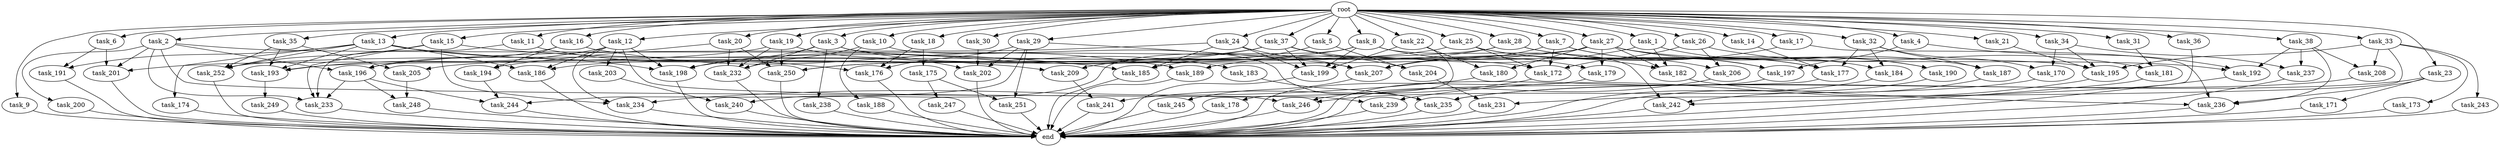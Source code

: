 digraph G {
  root [size="0.000000"];
  task_1 [size="2.048000"];
  task_2 [size="2.048000"];
  task_3 [size="2.048000"];
  task_4 [size="2.048000"];
  task_5 [size="2.048000"];
  task_6 [size="2.048000"];
  task_7 [size="2.048000"];
  task_8 [size="2.048000"];
  task_9 [size="2.048000"];
  task_10 [size="2.048000"];
  task_11 [size="2.048000"];
  task_12 [size="2.048000"];
  task_13 [size="2.048000"];
  task_14 [size="2.048000"];
  task_15 [size="2.048000"];
  task_16 [size="2.048000"];
  task_17 [size="2.048000"];
  task_18 [size="2.048000"];
  task_19 [size="2.048000"];
  task_20 [size="2.048000"];
  task_21 [size="2.048000"];
  task_22 [size="2.048000"];
  task_23 [size="2.048000"];
  task_24 [size="2.048000"];
  task_25 [size="2.048000"];
  task_26 [size="2.048000"];
  task_27 [size="2.048000"];
  task_28 [size="2.048000"];
  task_29 [size="2.048000"];
  task_30 [size="2.048000"];
  task_31 [size="2.048000"];
  task_32 [size="2.048000"];
  task_33 [size="2.048000"];
  task_34 [size="2.048000"];
  task_35 [size="2.048000"];
  task_36 [size="2.048000"];
  task_37 [size="2.048000"];
  task_38 [size="2.048000"];
  task_170 [size="343597383.680000"];
  task_171 [size="1391569403.904000"];
  task_172 [size="4793183502.336000"];
  task_173 [size="841813590.016000"];
  task_174 [size="68719476.736000"];
  task_175 [size="618475290.624000"];
  task_176 [size="1168231104.512000"];
  task_177 [size="3058016714.752000"];
  task_178 [size="1391569403.904000"];
  task_179 [size="1786706395.136000"];
  task_180 [size="1460288880.640000"];
  task_181 [size="1546188226.560000"];
  task_182 [size="1786706395.136000"];
  task_183 [size="429496729.600000"];
  task_184 [size="498216206.336000"];
  task_185 [size="858993459.200000"];
  task_186 [size="1236950581.248000"];
  task_187 [size="137438953.472000"];
  task_188 [size="274877906.944000"];
  task_189 [size="1236950581.248000"];
  task_190 [size="687194767.360000"];
  task_191 [size="223338299.392000"];
  task_192 [size="1529008357.376000"];
  task_193 [size="1185410973.696000"];
  task_194 [size="1717986918.400000"];
  task_195 [size="2645699854.336000"];
  task_196 [size="1735166787.584000"];
  task_197 [size="2628519985.152000"];
  task_198 [size="2284922601.472000"];
  task_199 [size="4483945857.024000"];
  task_200 [size="841813590.016000"];
  task_201 [size="2095944040.448000"];
  task_202 [size="1649267441.664000"];
  task_203 [size="68719476.736000"];
  task_204 [size="2147483648.000000"];
  task_205 [size="2336462209.024000"];
  task_206 [size="3109556322.304000"];
  task_207 [size="1666447310.848000"];
  task_208 [size="2233382993.920000"];
  task_209 [size="498216206.336000"];
  task_231 [size="1116691496.960000"];
  task_232 [size="2903397892.096000"];
  task_233 [size="2113123909.632000"];
  task_234 [size="1614907703.296000"];
  task_235 [size="2714419331.072000"];
  task_236 [size="4157528342.528000"];
  task_237 [size="1666447310.848000"];
  task_238 [size="429496729.600000"];
  task_239 [size="910533066.752000"];
  task_240 [size="2491081031.680000"];
  task_241 [size="3109556322.304000"];
  task_242 [size="4535485464.576000"];
  task_243 [size="841813590.016000"];
  task_244 [size="1546188226.560000"];
  task_245 [size="1717986918.400000"];
  task_246 [size="1735166787.584000"];
  task_247 [size="68719476.736000"];
  task_248 [size="1683627180.032000"];
  task_249 [size="1099511627.776000"];
  task_250 [size="3985729650.688000"];
  task_251 [size="343597383.680000"];
  task_252 [size="910533066.752000"];
  end [size="0.000000"];

  root -> task_1 [size="1.000000"];
  root -> task_2 [size="1.000000"];
  root -> task_3 [size="1.000000"];
  root -> task_4 [size="1.000000"];
  root -> task_5 [size="1.000000"];
  root -> task_6 [size="1.000000"];
  root -> task_7 [size="1.000000"];
  root -> task_8 [size="1.000000"];
  root -> task_9 [size="1.000000"];
  root -> task_10 [size="1.000000"];
  root -> task_11 [size="1.000000"];
  root -> task_12 [size="1.000000"];
  root -> task_13 [size="1.000000"];
  root -> task_14 [size="1.000000"];
  root -> task_15 [size="1.000000"];
  root -> task_16 [size="1.000000"];
  root -> task_17 [size="1.000000"];
  root -> task_18 [size="1.000000"];
  root -> task_19 [size="1.000000"];
  root -> task_20 [size="1.000000"];
  root -> task_21 [size="1.000000"];
  root -> task_22 [size="1.000000"];
  root -> task_23 [size="1.000000"];
  root -> task_24 [size="1.000000"];
  root -> task_25 [size="1.000000"];
  root -> task_26 [size="1.000000"];
  root -> task_27 [size="1.000000"];
  root -> task_28 [size="1.000000"];
  root -> task_29 [size="1.000000"];
  root -> task_30 [size="1.000000"];
  root -> task_31 [size="1.000000"];
  root -> task_32 [size="1.000000"];
  root -> task_33 [size="1.000000"];
  root -> task_34 [size="1.000000"];
  root -> task_35 [size="1.000000"];
  root -> task_36 [size="1.000000"];
  root -> task_37 [size="1.000000"];
  root -> task_38 [size="1.000000"];
  task_1 -> task_182 [size="301989888.000000"];
  task_1 -> task_189 [size="301989888.000000"];
  task_1 -> task_190 [size="301989888.000000"];
  task_2 -> task_172 [size="411041792.000000"];
  task_2 -> task_196 [size="411041792.000000"];
  task_2 -> task_200 [size="411041792.000000"];
  task_2 -> task_201 [size="411041792.000000"];
  task_2 -> task_233 [size="411041792.000000"];
  task_2 -> task_246 [size="411041792.000000"];
  task_3 -> task_183 [size="209715200.000000"];
  task_3 -> task_195 [size="209715200.000000"];
  task_3 -> task_198 [size="209715200.000000"];
  task_3 -> task_232 [size="209715200.000000"];
  task_3 -> task_238 [size="209715200.000000"];
  task_4 -> task_192 [size="33554432.000000"];
  task_4 -> task_197 [size="33554432.000000"];
  task_5 -> task_204 [size="209715200.000000"];
  task_5 -> task_209 [size="209715200.000000"];
  task_6 -> task_191 [size="75497472.000000"];
  task_6 -> task_201 [size="75497472.000000"];
  task_7 -> task_172 [size="411041792.000000"];
  task_7 -> task_177 [size="411041792.000000"];
  task_7 -> task_197 [size="411041792.000000"];
  task_7 -> task_207 [size="411041792.000000"];
  task_8 -> task_182 [size="536870912.000000"];
  task_8 -> task_186 [size="536870912.000000"];
  task_8 -> task_199 [size="536870912.000000"];
  task_8 -> task_240 [size="536870912.000000"];
  task_8 -> task_242 [size="536870912.000000"];
  task_9 -> end [size="1.000000"];
  task_10 -> task_188 [size="134217728.000000"];
  task_10 -> task_232 [size="134217728.000000"];
  task_10 -> task_235 [size="134217728.000000"];
  task_11 -> task_176 [size="134217728.000000"];
  task_11 -> task_233 [size="134217728.000000"];
  task_12 -> task_186 [size="33554432.000000"];
  task_12 -> task_193 [size="33554432.000000"];
  task_12 -> task_198 [size="33554432.000000"];
  task_12 -> task_203 [size="33554432.000000"];
  task_12 -> task_234 [size="33554432.000000"];
  task_12 -> task_239 [size="33554432.000000"];
  task_13 -> task_174 [size="33554432.000000"];
  task_13 -> task_186 [size="33554432.000000"];
  task_13 -> task_191 [size="33554432.000000"];
  task_13 -> task_193 [size="33554432.000000"];
  task_13 -> task_198 [size="33554432.000000"];
  task_13 -> task_209 [size="33554432.000000"];
  task_13 -> task_252 [size="33554432.000000"];
  task_14 -> task_177 [size="838860800.000000"];
  task_15 -> task_185 [size="75497472.000000"];
  task_15 -> task_233 [size="75497472.000000"];
  task_15 -> task_234 [size="75497472.000000"];
  task_15 -> task_252 [size="75497472.000000"];
  task_16 -> task_189 [size="301989888.000000"];
  task_16 -> task_194 [size="301989888.000000"];
  task_16 -> task_196 [size="301989888.000000"];
  task_17 -> task_207 [size="134217728.000000"];
  task_17 -> task_236 [size="134217728.000000"];
  task_18 -> task_175 [size="301989888.000000"];
  task_18 -> task_176 [size="301989888.000000"];
  task_19 -> task_201 [size="536870912.000000"];
  task_19 -> task_202 [size="536870912.000000"];
  task_19 -> task_232 [size="536870912.000000"];
  task_19 -> task_250 [size="536870912.000000"];
  task_20 -> task_194 [size="536870912.000000"];
  task_20 -> task_232 [size="536870912.000000"];
  task_20 -> task_250 [size="536870912.000000"];
  task_21 -> task_195 [size="536870912.000000"];
  task_22 -> task_178 [size="679477248.000000"];
  task_22 -> task_180 [size="679477248.000000"];
  task_22 -> task_199 [size="679477248.000000"];
  task_23 -> task_171 [size="679477248.000000"];
  task_23 -> task_235 [size="679477248.000000"];
  task_23 -> task_236 [size="679477248.000000"];
  task_24 -> task_185 [size="134217728.000000"];
  task_24 -> task_196 [size="134217728.000000"];
  task_24 -> task_199 [size="134217728.000000"];
  task_24 -> task_207 [size="134217728.000000"];
  task_25 -> task_172 [size="838860800.000000"];
  task_25 -> task_197 [size="838860800.000000"];
  task_25 -> task_206 [size="838860800.000000"];
  task_25 -> task_250 [size="838860800.000000"];
  task_26 -> task_172 [size="679477248.000000"];
  task_26 -> task_181 [size="679477248.000000"];
  task_26 -> task_206 [size="679477248.000000"];
  task_27 -> task_179 [size="33554432.000000"];
  task_27 -> task_180 [size="33554432.000000"];
  task_27 -> task_182 [size="33554432.000000"];
  task_27 -> task_187 [size="33554432.000000"];
  task_27 -> task_190 [size="33554432.000000"];
  task_27 -> task_192 [size="33554432.000000"];
  task_27 -> task_250 [size="33554432.000000"];
  task_27 -> task_252 [size="33554432.000000"];
  task_28 -> task_177 [size="209715200.000000"];
  task_28 -> task_184 [size="209715200.000000"];
  task_28 -> task_185 [size="209715200.000000"];
  task_28 -> task_193 [size="209715200.000000"];
  task_29 -> task_176 [size="134217728.000000"];
  task_29 -> task_202 [size="134217728.000000"];
  task_29 -> task_207 [size="134217728.000000"];
  task_29 -> task_244 [size="134217728.000000"];
  task_29 -> task_251 [size="134217728.000000"];
  task_30 -> task_202 [size="134217728.000000"];
  task_31 -> task_181 [size="75497472.000000"];
  task_32 -> task_170 [size="33554432.000000"];
  task_32 -> task_177 [size="33554432.000000"];
  task_32 -> task_184 [size="33554432.000000"];
  task_32 -> task_187 [size="33554432.000000"];
  task_33 -> task_173 [size="411041792.000000"];
  task_33 -> task_195 [size="411041792.000000"];
  task_33 -> task_208 [size="411041792.000000"];
  task_33 -> task_231 [size="411041792.000000"];
  task_33 -> task_243 [size="411041792.000000"];
  task_34 -> task_170 [size="134217728.000000"];
  task_34 -> task_195 [size="134217728.000000"];
  task_34 -> task_237 [size="134217728.000000"];
  task_35 -> task_193 [size="301989888.000000"];
  task_35 -> task_205 [size="301989888.000000"];
  task_35 -> task_252 [size="301989888.000000"];
  task_36 -> task_242 [size="838860800.000000"];
  task_37 -> task_179 [size="838860800.000000"];
  task_37 -> task_198 [size="838860800.000000"];
  task_37 -> task_199 [size="838860800.000000"];
  task_37 -> task_204 [size="838860800.000000"];
  task_37 -> task_205 [size="838860800.000000"];
  task_38 -> task_192 [size="679477248.000000"];
  task_38 -> task_208 [size="679477248.000000"];
  task_38 -> task_236 [size="679477248.000000"];
  task_38 -> task_237 [size="679477248.000000"];
  task_170 -> task_246 [size="134217728.000000"];
  task_171 -> end [size="1.000000"];
  task_172 -> task_241 [size="679477248.000000"];
  task_173 -> end [size="1.000000"];
  task_174 -> end [size="1.000000"];
  task_175 -> task_247 [size="33554432.000000"];
  task_175 -> task_251 [size="33554432.000000"];
  task_176 -> end [size="1.000000"];
  task_177 -> end [size="1.000000"];
  task_178 -> end [size="1.000000"];
  task_179 -> end [size="1.000000"];
  task_180 -> task_234 [size="679477248.000000"];
  task_181 -> end [size="1.000000"];
  task_182 -> task_236 [size="536870912.000000"];
  task_183 -> task_235 [size="209715200.000000"];
  task_184 -> end [size="1.000000"];
  task_185 -> end [size="1.000000"];
  task_186 -> end [size="1.000000"];
  task_187 -> task_242 [size="838860800.000000"];
  task_188 -> end [size="1.000000"];
  task_189 -> end [size="1.000000"];
  task_190 -> end [size="1.000000"];
  task_191 -> end [size="1.000000"];
  task_192 -> end [size="1.000000"];
  task_193 -> task_249 [size="536870912.000000"];
  task_194 -> task_244 [size="209715200.000000"];
  task_195 -> task_239 [size="411041792.000000"];
  task_196 -> task_233 [size="411041792.000000"];
  task_196 -> task_244 [size="411041792.000000"];
  task_196 -> task_248 [size="411041792.000000"];
  task_197 -> end [size="1.000000"];
  task_198 -> end [size="1.000000"];
  task_199 -> end [size="1.000000"];
  task_200 -> end [size="1.000000"];
  task_201 -> end [size="1.000000"];
  task_202 -> end [size="1.000000"];
  task_203 -> task_240 [size="679477248.000000"];
  task_204 -> task_231 [size="134217728.000000"];
  task_205 -> task_248 [size="411041792.000000"];
  task_206 -> task_246 [size="301989888.000000"];
  task_207 -> task_245 [size="838860800.000000"];
  task_208 -> task_235 [size="301989888.000000"];
  task_209 -> task_241 [size="838860800.000000"];
  task_231 -> end [size="1.000000"];
  task_232 -> end [size="1.000000"];
  task_233 -> end [size="1.000000"];
  task_234 -> end [size="1.000000"];
  task_235 -> end [size="1.000000"];
  task_236 -> end [size="1.000000"];
  task_237 -> end [size="1.000000"];
  task_238 -> end [size="1.000000"];
  task_239 -> end [size="1.000000"];
  task_240 -> end [size="1.000000"];
  task_241 -> end [size="1.000000"];
  task_242 -> end [size="1.000000"];
  task_243 -> end [size="1.000000"];
  task_244 -> end [size="1.000000"];
  task_245 -> end [size="1.000000"];
  task_246 -> end [size="1.000000"];
  task_247 -> end [size="1.000000"];
  task_248 -> end [size="1.000000"];
  task_249 -> end [size="1.000000"];
  task_250 -> end [size="1.000000"];
  task_251 -> end [size="1.000000"];
  task_252 -> end [size="1.000000"];
}
